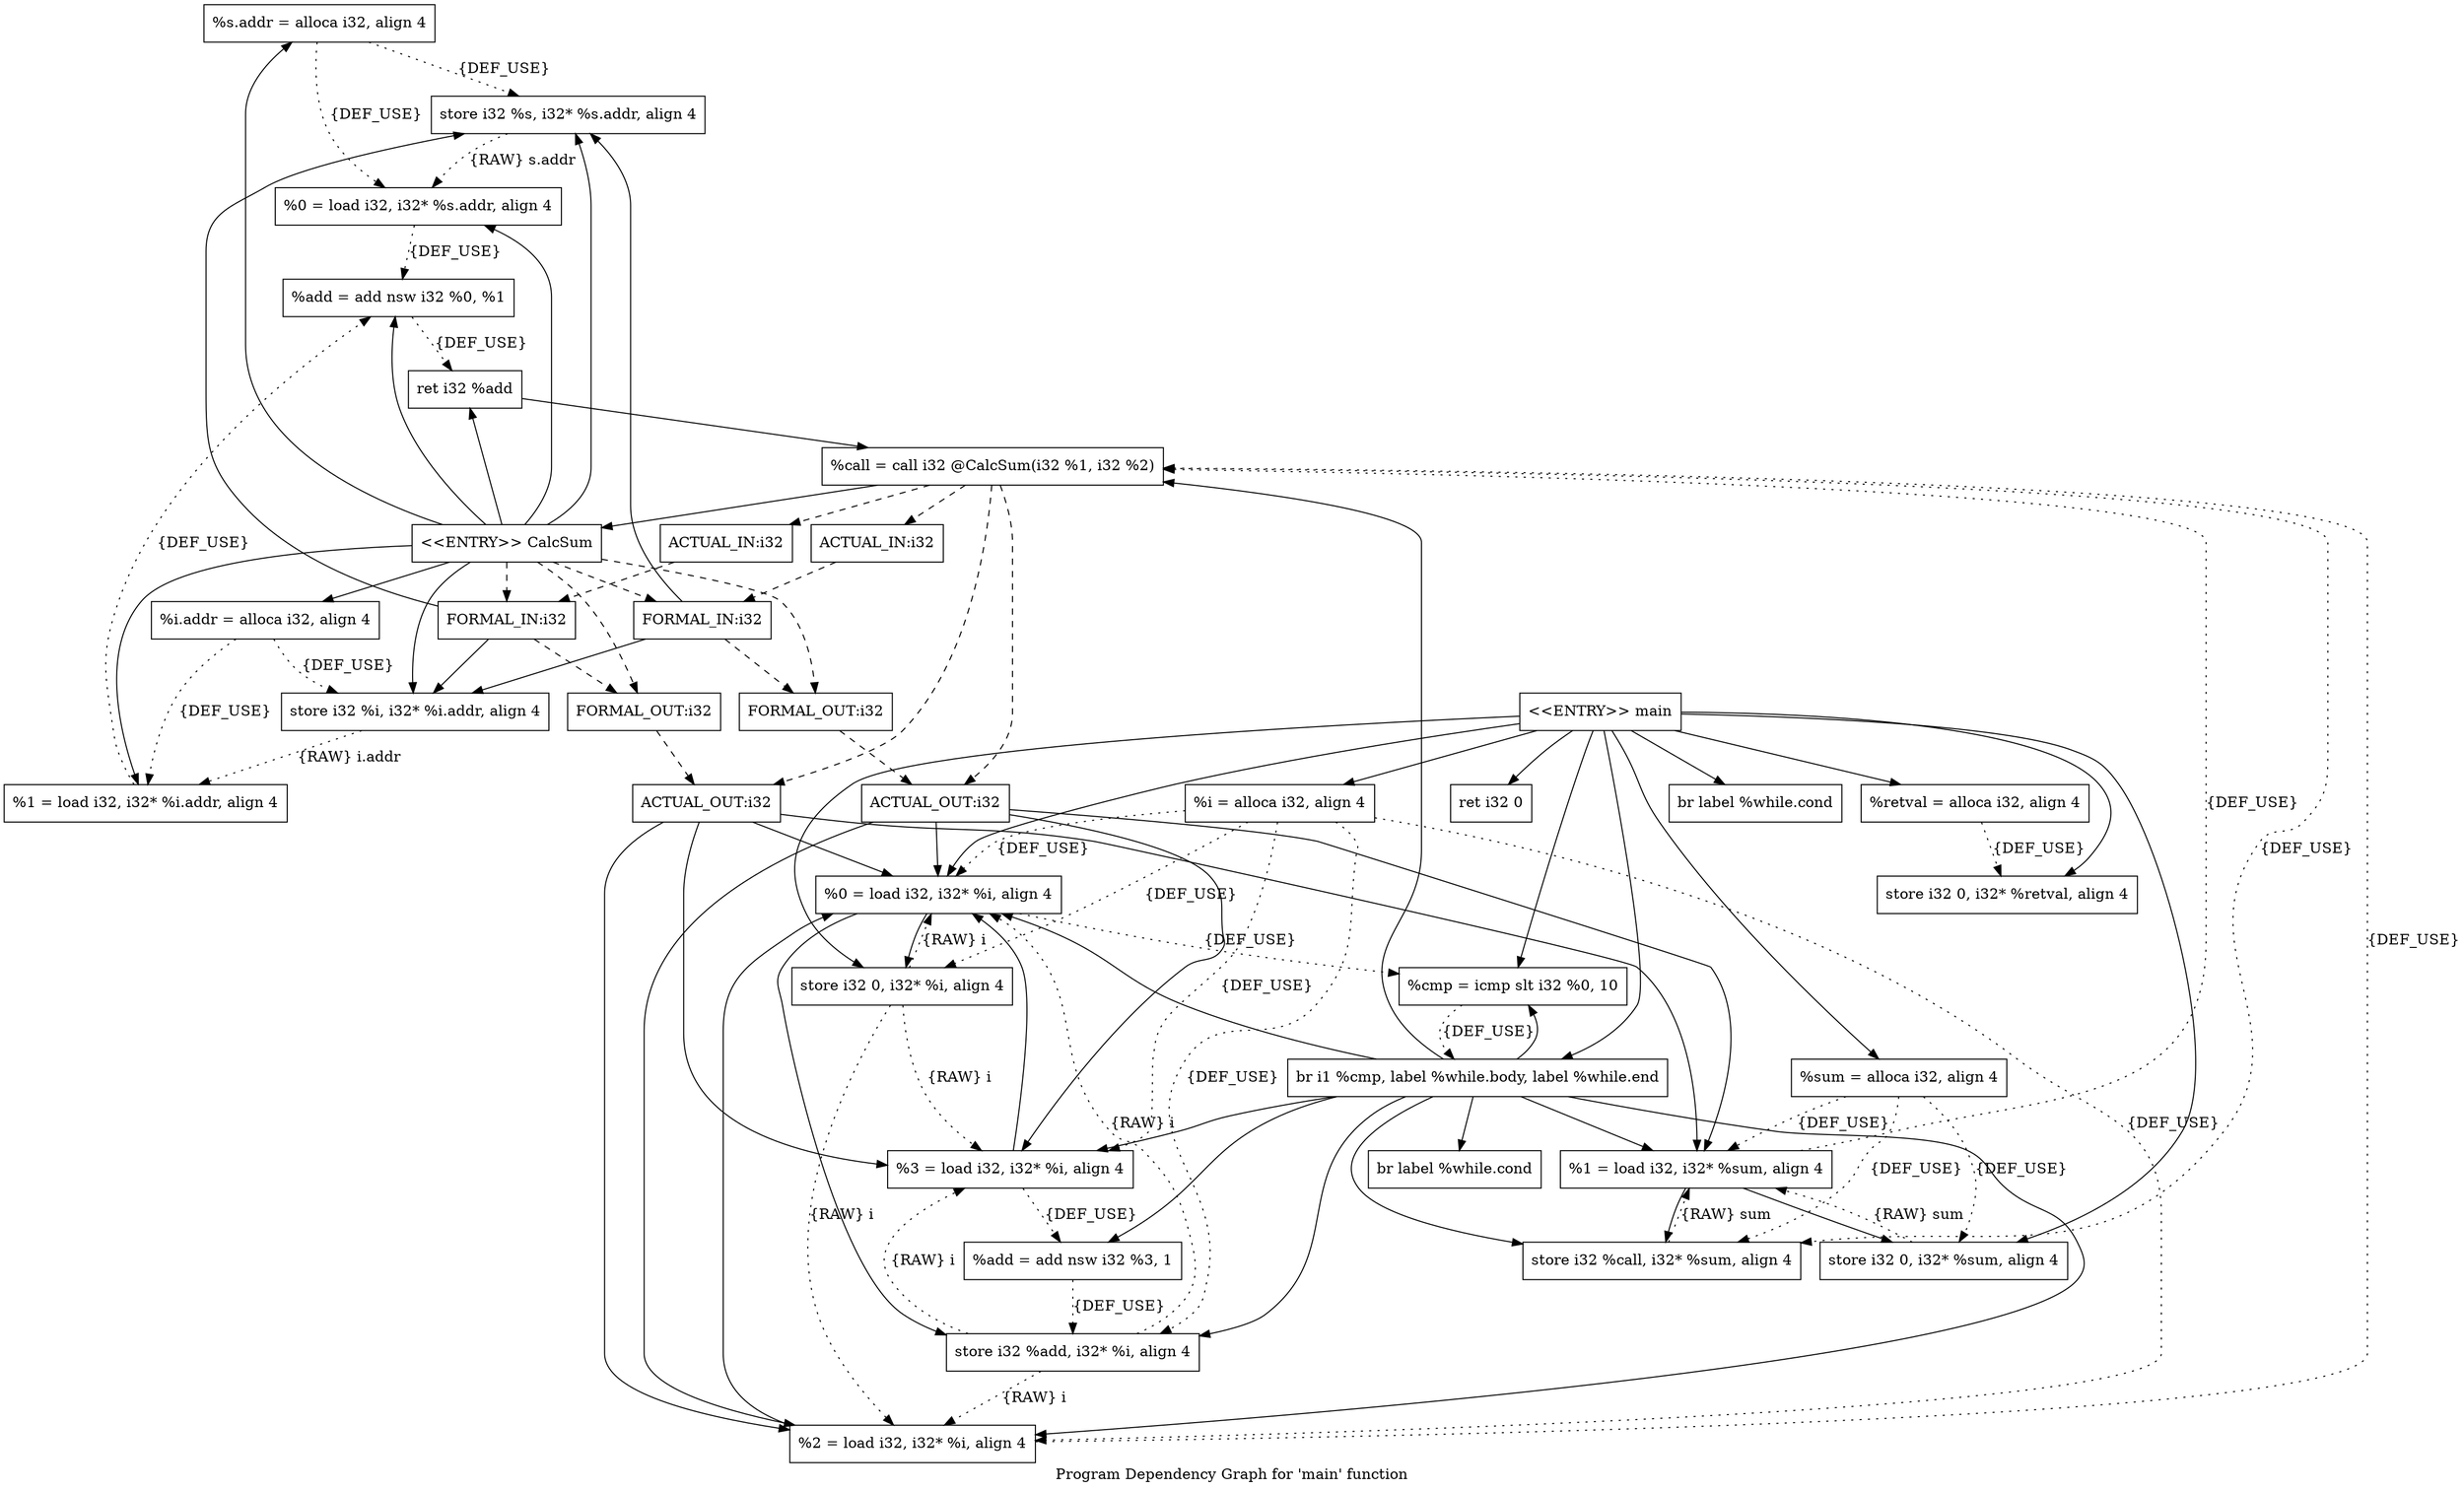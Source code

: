 digraph "Program Dependency Graph for 'main' function" {
	label="Program Dependency Graph for 'main' function";

	Node0x7fab830 [shape=record,label="{  %s.addr = alloca i32, align 4}"];
	Node0x7fab830 -> Node0x7fab8a0[style=dotted,label = "{DEF_USE}" ];
	Node0x7fab830 -> Node0x7fab910[style=dotted,label = "{DEF_USE}" ];
	Node0x7fab8a0 [shape=record,label="{  store i32 %s, i32* %s.addr, align 4}"];
	Node0x7fab8a0 -> Node0x7fab910[style=dotted,label = "{RAW} s.addr"];
	Node0x7fab910 [shape=record,label="{  %0 = load i32, i32* %s.addr, align 4}"];
	Node0x7fab910 -> Node0x7fad530[style=dotted,label = "{DEF_USE}" ];
	Node0x7fabae0 [shape=record,label="{  %i.addr = alloca i32, align 4}"];
	Node0x7fabae0 -> Node0x7fabb50[style=dotted,label = "{DEF_USE}" ];
	Node0x7fabae0 -> Node0x7fab980[style=dotted,label = "{DEF_USE}" ];
	Node0x7fabb50 [shape=record,label="{  store i32 %i, i32* %i.addr, align 4}"];
	Node0x7fabb50 -> Node0x7fab980[style=dotted,label = "{RAW} i.addr"];
	Node0x7fab980 [shape=record,label="{  %1 = load i32, i32* %i.addr, align 4}"];
	Node0x7fab980 -> Node0x7fad530[style=dotted,label = "{DEF_USE}" ];
	Node0x7fad530 [shape=record,label="{  %add = add nsw i32 %0, %1}"];
	Node0x7fad530 -> Node0x7fad5c0[style=dotted,label = "{DEF_USE}" ];
	Node0x7fad5c0 [shape=record,label="{  ret i32 %add}"];
	Node0x7fad5c0 -> Node0x7fb3170;
	Node0x7fad650 [shape=record,label="{\<\<ENTRY\>\> CalcSum}"];
	Node0x7fad650 -> Node0x7fab830;
	Node0x7fad650 -> Node0x7fabae0;
	Node0x7fad650 -> Node0x7fab8a0;
	Node0x7fad650 -> Node0x7fabb50;
	Node0x7fad650 -> Node0x7fab910;
	Node0x7fad650 -> Node0x7fab980;
	Node0x7fad650 -> Node0x7fad530;
	Node0x7fad650 -> Node0x7fad5c0;
	Node0x7fad650 -> Node0x7fb6de0[style=dashed];
	Node0x7fad650 -> Node0x7fad7a0[style=dashed];
	Node0x7fad650 -> Node0x7fb6f60[style=dashed];
	Node0x7fad650 -> Node0x7fb7020[style=dashed];
	Node0x7fb3b80 [shape=record,label="{  %retval = alloca i32, align 4}"];
	Node0x7fb3b80 -> Node0x7fb4ee0[style=dotted,label = "{DEF_USE}" ];
	Node0x7fb4ee0 [shape=record,label="{  store i32 0, i32* %retval, align 4}"];
	Node0x7fb4fc0 [shape=record,label="{  %sum = alloca i32, align 4}"];
	Node0x7fb4fc0 -> Node0x7fb5030[style=dotted,label = "{DEF_USE}" ];
	Node0x7fb4fc0 -> Node0x7fb50c0[style=dotted,label = "{DEF_USE}" ];
	Node0x7fb4fc0 -> Node0x7fb5160[style=dotted,label = "{DEF_USE}" ];
	Node0x7fb5030 [shape=record,label="{  store i32 0, i32* %sum, align 4}"];
	Node0x7fb5030 -> Node0x7fb50c0[style=dotted,label = "{RAW} sum"];
	Node0x7fb50c0 [shape=record,label="{  %1 = load i32, i32* %sum, align 4}"];
	Node0x7fb50c0 -> Node0x7fb5030;
	Node0x7fb50c0 -> Node0x7fb3170[style=dotted,label = "{DEF_USE}" ];
	Node0x7fb50c0 -> Node0x7fb5160;
	Node0x7fb5160 [shape=record,label="{  store i32 %call, i32* %sum, align 4}"];
	Node0x7fb5160 -> Node0x7fb50c0[style=dotted,label = "{RAW} sum"];
	Node0x7fb5130 [shape=record,label="{  %i = alloca i32, align 4}"];
	Node0x7fb5130 -> Node0x7fb5220[style=dotted,label = "{DEF_USE}" ];
	Node0x7fb5130 -> Node0x7fad6c0[style=dotted,label = "{DEF_USE}" ];
	Node0x7fb5130 -> Node0x7fb4c40[style=dotted,label = "{DEF_USE}" ];
	Node0x7fb5130 -> Node0x7fb4c10[style=dotted,label = "{DEF_USE}" ];
	Node0x7fb5130 -> Node0x7fb4d40[style=dotted,label = "{DEF_USE}" ];
	Node0x7fb5220 [shape=record,label="{  store i32 0, i32* %i, align 4}"];
	Node0x7fb5220 -> Node0x7fad6c0[style=dotted,label = "{RAW} i"];
	Node0x7fb5220 -> Node0x7fb4c40[style=dotted,label = "{RAW} i"];
	Node0x7fb5220 -> Node0x7fb4c10[style=dotted,label = "{RAW} i"];
	Node0x7fad6c0 [shape=record,label="{  %0 = load i32, i32* %i, align 4}"];
	Node0x7fad6c0 -> Node0x7fb5220;
	Node0x7fad6c0 -> Node0x7fb2f80[style=dotted,label = "{DEF_USE}" ];
	Node0x7fad6c0 -> Node0x7fb4d40;
	Node0x7fb4c40 [shape=record,label="{  %2 = load i32, i32* %i, align 4}"];
	Node0x7fb4c40 -> Node0x7fad6c0;
	Node0x7fb4c40 -> Node0x7fb3170[style=dotted,label = "{DEF_USE}" ];
	Node0x7fb4c10 [shape=record,label="{  %3 = load i32, i32* %i, align 4}"];
	Node0x7fb4c10 -> Node0x7fad6c0;
	Node0x7fb4c10 -> Node0x7fb32c0[style=dotted,label = "{DEF_USE}" ];
	Node0x7fb4d40 [shape=record,label="{  store i32 %add, i32* %i, align 4}"];
	Node0x7fb4d40 -> Node0x7fad6c0[style=dotted,label = "{RAW} i"];
	Node0x7fb4d40 -> Node0x7fb4c40[style=dotted,label = "{RAW} i"];
	Node0x7fb4d40 -> Node0x7fb4c10[style=dotted,label = "{RAW} i"];
	Node0x7fb4e40 [shape=record,label="{\<\<ENTRY\>\> main}"];
	Node0x7fb4e40 -> Node0x7fb3b80;
	Node0x7fb4e40 -> Node0x7fb4fc0;
	Node0x7fb4e40 -> Node0x7fb5130;
	Node0x7fb4e40 -> Node0x7fb4ee0;
	Node0x7fb4e40 -> Node0x7fb5030;
	Node0x7fb4e40 -> Node0x7fb5220;
	Node0x7fb4e40 -> Node0x7fb2e30;
	Node0x7fb4e40 -> Node0x7fad6c0;
	Node0x7fb4e40 -> Node0x7fb2f80;
	Node0x7fb4e40 -> Node0x7fb2eb0;
	Node0x7fb4e40 -> Node0x7fb3100;
	Node0x7fb2e30 [shape=record,label="{  br label %while.cond}"];
	Node0x7fb2f80 [shape=record,label="{  %cmp = icmp slt i32 %0, 10}"];
	Node0x7fb2f80 -> Node0x7fb2eb0[style=dotted,label = "{DEF_USE}" ];
	Node0x7fb2eb0 [shape=record,label="{  br i1 %cmp, label %while.body, label %while.end}"];
	Node0x7fb2eb0 -> Node0x7fad6c0;
	Node0x7fb2eb0 -> Node0x7fb2f80;
	Node0x7fb2eb0 -> Node0x7fb50c0;
	Node0x7fb2eb0 -> Node0x7fb4c40;
	Node0x7fb2eb0 -> Node0x7fb3170;
	Node0x7fb2eb0 -> Node0x7fb5160;
	Node0x7fb2eb0 -> Node0x7fb4c10;
	Node0x7fb2eb0 -> Node0x7fb32c0;
	Node0x7fb2eb0 -> Node0x7fb4d40;
	Node0x7fb2eb0 -> Node0x7fb3230;
	Node0x7fb3100 [shape=record,label="{  ret i32 0}"];
	Node0x7fb3170 [shape=record,label="{  %call = call i32 @CalcSum(i32 %1, i32 %2)}"];
	Node0x7fb3170 -> Node0x7fad650;
	Node0x7fb3170 -> Node0x7fb7790[style=dashed];
	Node0x7fb3170 -> Node0x7fb7830[style=dashed];
	Node0x7fb3170 -> Node0x7fb7800[style=dashed];
	Node0x7fb3170 -> Node0x7fb7930[style=dashed];
	Node0x7fb3170 -> Node0x7fb5160[style=dotted,label = "{DEF_USE}" ];
	Node0x7fb32c0 [shape=record,label="{  %add = add nsw i32 %3, 1}"];
	Node0x7fb32c0 -> Node0x7fb4d40[style=dotted,label = "{DEF_USE}" ];
	Node0x7fb3230 [shape=record,label="{  br label %while.cond}"];
	Node0x7fb6de0 [shape=record,label="{FORMAL_IN:i32}"];
	Node0x7fb6de0 -> Node0x7fad7a0[style=dashed];
	Node0x7fb6de0 -> Node0x7fab8a0;
	Node0x7fb6de0 -> Node0x7fabb50;
	Node0x7fad7a0 [shape=record,label="{FORMAL_OUT:i32}"];
	Node0x7fad7a0 -> Node0x7fb7830[style=dashed];
	Node0x7fb6f60 [shape=record,label="{FORMAL_IN:i32}"];
	Node0x7fb6f60 -> Node0x7fb7020[style=dashed];
	Node0x7fb6f60 -> Node0x7fab8a0;
	Node0x7fb6f60 -> Node0x7fabb50;
	Node0x7fb7020 [shape=record,label="{FORMAL_OUT:i32}"];
	Node0x7fb7020 -> Node0x7fb7930[style=dashed];
	Node0x7fb7790 [shape=record,label="{ACTUAL_IN:i32}"];
	Node0x7fb7790 -> Node0x7fb6de0[style=dashed];
	Node0x7fb7830 [shape=record,label="{ACTUAL_OUT:i32}"];
	Node0x7fb7830 -> Node0x7fad6c0;
	Node0x7fb7830 -> Node0x7fb50c0;
	Node0x7fb7830 -> Node0x7fb4c40;
	Node0x7fb7830 -> Node0x7fb4c10;
	Node0x7fb7800 [shape=record,label="{ACTUAL_IN:i32}"];
	Node0x7fb7800 -> Node0x7fb6f60[style=dashed];
	Node0x7fb7930 [shape=record,label="{ACTUAL_OUT:i32}"];
	Node0x7fb7930 -> Node0x7fad6c0;
	Node0x7fb7930 -> Node0x7fb50c0;
	Node0x7fb7930 -> Node0x7fb4c40;
	Node0x7fb7930 -> Node0x7fb4c10;
}

